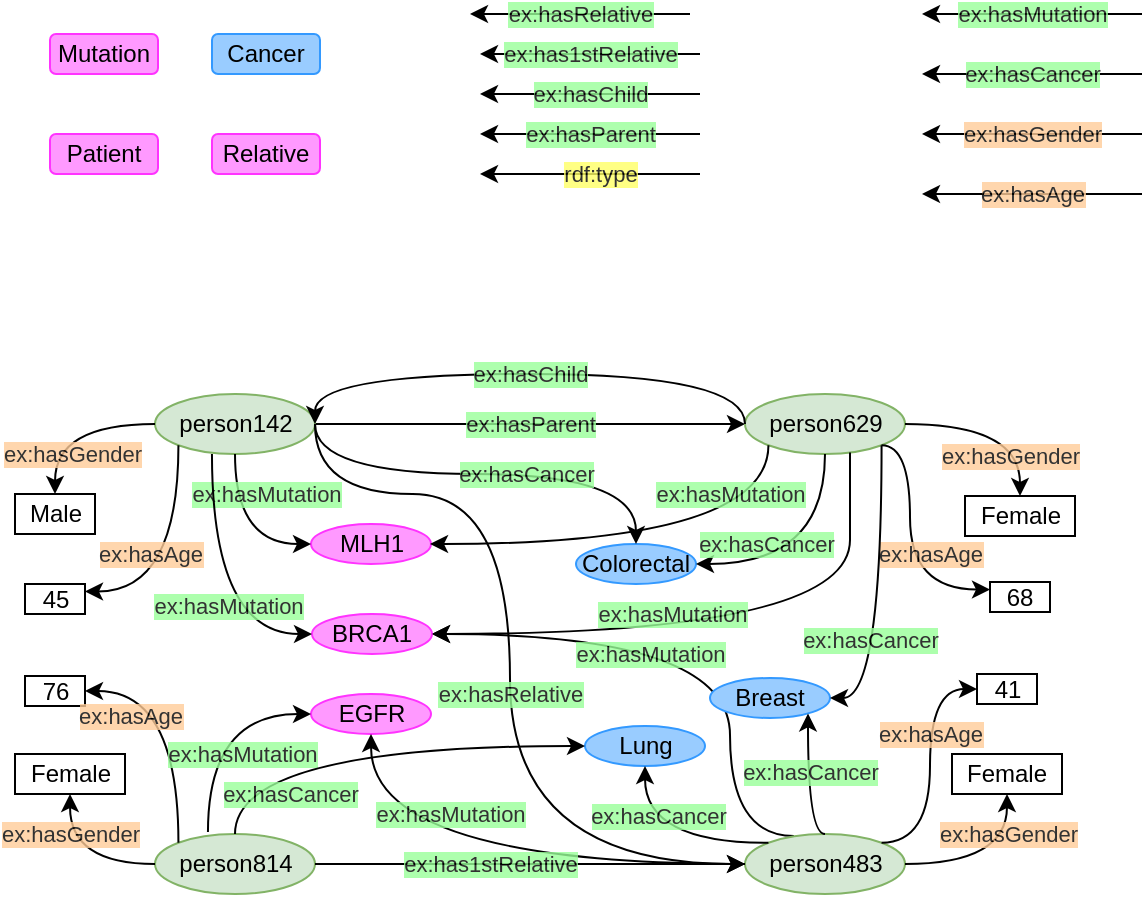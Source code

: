 <mxfile version="20.4.0" type="github">
  <diagram id="WPSB-9t8h4fIo2IHt0P5" name="Page-1">
    <mxGraphModel dx="1151" dy="782" grid="1" gridSize="10" guides="1" tooltips="1" connect="1" arrows="1" fold="1" page="1" pageScale="1" pageWidth="850" pageHeight="1100" math="0" shadow="0">
      <root>
        <mxCell id="0" />
        <mxCell id="1" parent="0" />
        <mxCell id="_h5XpuyKjl5ZHz13857e-96" value="ex:hasMutation" style="edgeStyle=orthogonalEdgeStyle;rounded=0;orthogonalLoop=1;jettySize=auto;html=1;curved=1;labelBackgroundColor=#99FF99;entryX=1;entryY=0.5;entryDx=0;entryDy=0;textOpacity=80;exitX=0.306;exitY=0.033;exitDx=0;exitDy=0;exitPerimeter=0;" parent="1" source="_h5XpuyKjl5ZHz13857e-45" target="_h5XpuyKjl5ZHz13857e-40" edge="1">
          <mxGeometry x="0.227" y="10" relative="1" as="geometry">
            <mxPoint x="560" y="500" as="sourcePoint" />
            <mxPoint x="673.5" y="110" as="targetPoint" />
            <Array as="points">
              <mxPoint x="540" y="501" />
              <mxPoint x="540" y="400" />
            </Array>
            <mxPoint as="offset" />
          </mxGeometry>
        </mxCell>
        <mxCell id="_h5XpuyKjl5ZHz13857e-3" value="ex:hasParent" style="edgeStyle=orthogonalEdgeStyle;rounded=0;orthogonalLoop=1;jettySize=auto;html=1;exitX=1;exitY=0.5;exitDx=0;exitDy=0;curved=1;labelBackgroundColor=#99FF99;entryX=0;entryY=0.5;entryDx=0;entryDy=0;textOpacity=80;" parent="1" source="_h5XpuyKjl5ZHz13857e-1" target="_h5XpuyKjl5ZHz13857e-2" edge="1">
          <mxGeometry relative="1" as="geometry">
            <Array as="points">
              <mxPoint x="437.5" y="295" />
              <mxPoint x="437.5" y="295" />
            </Array>
          </mxGeometry>
        </mxCell>
        <mxCell id="_h5XpuyKjl5ZHz13857e-1" value="person142" style="ellipse;whiteSpace=wrap;html=1;fillColor=#d5e8d4;strokeColor=#82b366;" parent="1" vertex="1">
          <mxGeometry x="252.5" y="280" width="80" height="30" as="geometry" />
        </mxCell>
        <mxCell id="_h5XpuyKjl5ZHz13857e-2" value="person629" style="ellipse;whiteSpace=wrap;html=1;fillColor=#d5e8d4;strokeColor=#82b366;" parent="1" vertex="1">
          <mxGeometry x="547.5" y="280" width="80" height="30" as="geometry" />
        </mxCell>
        <mxCell id="_h5XpuyKjl5ZHz13857e-12" value="&lt;span data-reactroot=&quot;&quot; class=&quot;notion-enable-hover&quot; data-token-index=&quot;0&quot; style=&quot;&quot;&gt;Male&lt;/span&gt;" style="rounded=0;whiteSpace=wrap;html=1;" parent="1" vertex="1">
          <mxGeometry x="182.5" y="330" width="40" height="20" as="geometry" />
        </mxCell>
        <mxCell id="_h5XpuyKjl5ZHz13857e-24" value="45" style="rounded=0;whiteSpace=wrap;html=1;" parent="1" vertex="1">
          <mxGeometry x="187.5" y="375" width="30" height="15" as="geometry" />
        </mxCell>
        <mxCell id="_h5XpuyKjl5ZHz13857e-29" value="&lt;span data-reactroot=&quot;&quot; class=&quot;notion-enable-hover&quot; data-token-index=&quot;0&quot; style=&quot;&quot;&gt;Female&lt;/span&gt;" style="rounded=0;whiteSpace=wrap;html=1;" parent="1" vertex="1">
          <mxGeometry x="657.5" y="331" width="55" height="20" as="geometry" />
        </mxCell>
        <mxCell id="_h5XpuyKjl5ZHz13857e-31" value="ex:hasMutation" style="edgeStyle=orthogonalEdgeStyle;rounded=0;orthogonalLoop=1;jettySize=auto;html=1;exitX=0;exitY=0.5;exitDx=0;exitDy=0;curved=1;labelBackgroundColor=#99FF99;entryX=1;entryY=0.5;entryDx=0;entryDy=0;textOpacity=80;" parent="1" edge="1">
          <mxGeometry relative="1" as="geometry">
            <mxPoint x="746" y="90" as="sourcePoint" />
            <mxPoint x="636" y="90" as="targetPoint" />
          </mxGeometry>
        </mxCell>
        <mxCell id="_h5XpuyKjl5ZHz13857e-34" value="ex:hasCancer" style="edgeStyle=orthogonalEdgeStyle;rounded=0;orthogonalLoop=1;jettySize=auto;html=1;exitX=0;exitY=0.5;exitDx=0;exitDy=0;curved=1;labelBackgroundColor=#99FF99;entryX=1;entryY=0.5;entryDx=0;entryDy=0;textOpacity=80;" parent="1" edge="1">
          <mxGeometry relative="1" as="geometry">
            <mxPoint x="746" y="120" as="sourcePoint" />
            <mxPoint x="636" y="120" as="targetPoint" />
          </mxGeometry>
        </mxCell>
        <mxCell id="_h5XpuyKjl5ZHz13857e-35" value="&lt;span style=&quot;&quot;&gt;ex:hasGender&lt;/span&gt;" style="edgeStyle=orthogonalEdgeStyle;rounded=0;orthogonalLoop=1;jettySize=auto;html=1;exitX=0;exitY=0.5;exitDx=0;exitDy=0;curved=1;labelBackgroundColor=#FFCC99;entryX=1;entryY=0.5;entryDx=0;entryDy=0;textOpacity=80;" parent="1" edge="1">
          <mxGeometry relative="1" as="geometry">
            <mxPoint x="746" y="150" as="sourcePoint" />
            <mxPoint x="636" y="150" as="targetPoint" />
          </mxGeometry>
        </mxCell>
        <mxCell id="_h5XpuyKjl5ZHz13857e-36" value="&lt;span style=&quot;&quot;&gt;ex:hasAge&lt;/span&gt;" style="edgeStyle=orthogonalEdgeStyle;rounded=0;orthogonalLoop=1;jettySize=auto;html=1;exitX=0;exitY=0.5;exitDx=0;exitDy=0;curved=1;labelBackgroundColor=#FFCC99;entryX=1;entryY=0.5;entryDx=0;entryDy=0;textOpacity=80;" parent="1" edge="1">
          <mxGeometry relative="1" as="geometry">
            <mxPoint x="746" y="180" as="sourcePoint" />
            <mxPoint x="636" y="180" as="targetPoint" />
          </mxGeometry>
        </mxCell>
        <mxCell id="_h5XpuyKjl5ZHz13857e-40" value="BRCA1" style="ellipse;whiteSpace=wrap;html=1;fillColor=#FF99FF;strokeColor=#FF33FF;" parent="1" vertex="1">
          <mxGeometry x="331" y="390" width="60" height="20" as="geometry" />
        </mxCell>
        <mxCell id="_h5XpuyKjl5ZHz13857e-41" value="MLH1" style="ellipse;whiteSpace=wrap;html=1;fillColor=#FF99FF;strokeColor=#FF33FF;" parent="1" vertex="1">
          <mxGeometry x="330.5" y="345" width="60" height="20" as="geometry" />
        </mxCell>
        <mxCell id="_h5XpuyKjl5ZHz13857e-44" value="ex:hasRelative" style="edgeStyle=orthogonalEdgeStyle;rounded=0;orthogonalLoop=1;jettySize=auto;html=1;exitX=0;exitY=0.5;exitDx=0;exitDy=0;curved=1;labelBackgroundColor=#99FF99;entryX=1;entryY=0.5;entryDx=0;entryDy=0;textOpacity=80;" parent="1" edge="1">
          <mxGeometry relative="1" as="geometry">
            <mxPoint x="520" y="90" as="sourcePoint" />
            <mxPoint x="410" y="90" as="targetPoint" />
          </mxGeometry>
        </mxCell>
        <mxCell id="_h5XpuyKjl5ZHz13857e-45" value="person483" style="ellipse;whiteSpace=wrap;html=1;fillColor=#d5e8d4;strokeColor=#82b366;" parent="1" vertex="1">
          <mxGeometry x="547.5" y="500" width="80" height="30" as="geometry" />
        </mxCell>
        <mxCell id="_h5XpuyKjl5ZHz13857e-47" value="person814" style="ellipse;whiteSpace=wrap;html=1;fillColor=#d5e8d4;strokeColor=#82b366;" parent="1" vertex="1">
          <mxGeometry x="252.5" y="500" width="80" height="30" as="geometry" />
        </mxCell>
        <mxCell id="_h5XpuyKjl5ZHz13857e-48" value="68" style="rounded=0;whiteSpace=wrap;html=1;" parent="1" vertex="1">
          <mxGeometry x="670" y="374" width="30" height="15" as="geometry" />
        </mxCell>
        <mxCell id="_h5XpuyKjl5ZHz13857e-51" value="Lung" style="ellipse;whiteSpace=wrap;html=1;fillColor=#99CCFF;strokeColor=#3399FF;" parent="1" vertex="1">
          <mxGeometry x="467.5" y="446" width="60" height="20" as="geometry" />
        </mxCell>
        <mxCell id="_h5XpuyKjl5ZHz13857e-52" value="Breast" style="ellipse;whiteSpace=wrap;html=1;fillColor=#99CCFF;strokeColor=#3399FF;" parent="1" vertex="1">
          <mxGeometry x="530" y="422" width="60" height="20" as="geometry" />
        </mxCell>
        <mxCell id="_h5XpuyKjl5ZHz13857e-53" value="Colorectal" style="ellipse;whiteSpace=wrap;html=1;fillColor=#99CCFF;strokeColor=#3399FF;" parent="1" vertex="1">
          <mxGeometry x="463" y="355" width="60" height="20" as="geometry" />
        </mxCell>
        <mxCell id="_h5XpuyKjl5ZHz13857e-56" value="Cancer" style="rounded=1;whiteSpace=wrap;html=1;fillColor=#99CCFF;strokeColor=#3399FF;" parent="1" vertex="1">
          <mxGeometry x="281" y="100" width="54" height="20" as="geometry" />
        </mxCell>
        <mxCell id="_h5XpuyKjl5ZHz13857e-57" value="Mutation" style="rounded=1;whiteSpace=wrap;html=1;fillColor=#FF99FF;strokeColor=#FF33FF;" parent="1" vertex="1">
          <mxGeometry x="200" y="100" width="54" height="20" as="geometry" />
        </mxCell>
        <mxCell id="_h5XpuyKjl5ZHz13857e-59" value="EGFR" style="ellipse;whiteSpace=wrap;html=1;fillColor=#FF99FF;strokeColor=#FF33FF;" parent="1" vertex="1">
          <mxGeometry x="330.5" y="430" width="60" height="20" as="geometry" />
        </mxCell>
        <mxCell id="_h5XpuyKjl5ZHz13857e-60" value="ex:has1stRelative" style="edgeStyle=orthogonalEdgeStyle;rounded=0;orthogonalLoop=1;jettySize=auto;html=1;exitX=0;exitY=0.5;exitDx=0;exitDy=0;curved=1;labelBackgroundColor=#99FF99;entryX=1;entryY=0.5;entryDx=0;entryDy=0;textOpacity=80;" parent="1" edge="1">
          <mxGeometry relative="1" as="geometry">
            <mxPoint x="525" y="110" as="sourcePoint" />
            <mxPoint x="415" y="110" as="targetPoint" />
          </mxGeometry>
        </mxCell>
        <mxCell id="_h5XpuyKjl5ZHz13857e-61" value="ex:hasChild" style="edgeStyle=orthogonalEdgeStyle;rounded=0;orthogonalLoop=1;jettySize=auto;html=1;exitX=0;exitY=0.5;exitDx=0;exitDy=0;curved=1;labelBackgroundColor=#99FF99;entryX=1;entryY=0.5;entryDx=0;entryDy=0;textOpacity=80;" parent="1" edge="1">
          <mxGeometry relative="1" as="geometry">
            <mxPoint x="525" y="130" as="sourcePoint" />
            <mxPoint x="415" y="130" as="targetPoint" />
            <Array as="points">
              <mxPoint x="460" y="130" />
              <mxPoint x="460" y="130" />
            </Array>
          </mxGeometry>
        </mxCell>
        <mxCell id="_h5XpuyKjl5ZHz13857e-62" value="ex:hasChild" style="edgeStyle=orthogonalEdgeStyle;rounded=0;orthogonalLoop=1;jettySize=auto;html=1;exitX=0;exitY=0.5;exitDx=0;exitDy=0;curved=1;labelBackgroundColor=#99FF99;entryX=1;entryY=0.5;entryDx=0;entryDy=0;textOpacity=80;" parent="1" source="_h5XpuyKjl5ZHz13857e-2" target="_h5XpuyKjl5ZHz13857e-1" edge="1">
          <mxGeometry relative="1" as="geometry">
            <mxPoint x="487.5" y="265" as="sourcePoint" />
            <mxPoint x="377.5" y="265" as="targetPoint" />
            <Array as="points">
              <mxPoint x="548" y="270" />
              <mxPoint x="333" y="270" />
            </Array>
          </mxGeometry>
        </mxCell>
        <mxCell id="_h5XpuyKjl5ZHz13857e-63" value="ex:hasParent" style="edgeStyle=orthogonalEdgeStyle;rounded=0;orthogonalLoop=1;jettySize=auto;html=1;exitX=0;exitY=0.5;exitDx=0;exitDy=0;curved=1;labelBackgroundColor=#99FF99;entryX=1;entryY=0.5;entryDx=0;entryDy=0;textOpacity=80;" parent="1" edge="1">
          <mxGeometry relative="1" as="geometry">
            <mxPoint x="525" y="150" as="sourcePoint" />
            <mxPoint x="415" y="150" as="targetPoint" />
            <Array as="points">
              <mxPoint x="460" y="150" />
              <mxPoint x="460" y="150" />
            </Array>
          </mxGeometry>
        </mxCell>
        <mxCell id="_h5XpuyKjl5ZHz13857e-64" value="rdf:type" style="edgeStyle=orthogonalEdgeStyle;rounded=0;orthogonalLoop=1;jettySize=auto;html=1;exitX=0;exitY=0.5;exitDx=0;exitDy=0;curved=1;labelBackgroundColor=#FFFF66;entryX=1;entryY=0.5;entryDx=0;entryDy=0;textOpacity=80;" parent="1" edge="1">
          <mxGeometry x="-0.091" relative="1" as="geometry">
            <mxPoint x="525" y="170" as="sourcePoint" />
            <mxPoint x="415" y="170" as="targetPoint" />
            <Array as="points">
              <mxPoint x="460" y="170" />
              <mxPoint x="460" y="170" />
            </Array>
            <mxPoint as="offset" />
          </mxGeometry>
        </mxCell>
        <mxCell id="_h5XpuyKjl5ZHz13857e-75" value="&lt;span style=&quot;&quot;&gt;ex:hasAge&lt;/span&gt;" style="edgeStyle=orthogonalEdgeStyle;rounded=0;orthogonalLoop=1;jettySize=auto;html=1;exitX=0;exitY=1;exitDx=0;exitDy=0;curved=1;labelBackgroundColor=#FFCC99;entryX=1;entryY=0.25;entryDx=0;entryDy=0;textOpacity=80;" parent="1" source="_h5XpuyKjl5ZHz13857e-1" target="_h5XpuyKjl5ZHz13857e-24" edge="1">
          <mxGeometry x="-0.093" y="-14" relative="1" as="geometry">
            <mxPoint x="797.5" y="230" as="sourcePoint" />
            <mxPoint x="687.5" y="230" as="targetPoint" />
            <Array as="points">
              <mxPoint x="264" y="379" />
            </Array>
            <mxPoint as="offset" />
          </mxGeometry>
        </mxCell>
        <mxCell id="_h5XpuyKjl5ZHz13857e-77" value="&lt;span style=&quot;&quot;&gt;ex:hasAge&lt;/span&gt;" style="edgeStyle=orthogonalEdgeStyle;rounded=0;orthogonalLoop=1;jettySize=auto;html=1;exitX=1;exitY=1;exitDx=0;exitDy=0;curved=1;labelBackgroundColor=#FFCC99;entryX=0;entryY=0.25;entryDx=0;entryDy=0;textOpacity=80;" parent="1" source="_h5XpuyKjl5ZHz13857e-2" target="_h5XpuyKjl5ZHz13857e-48" edge="1">
          <mxGeometry x="0.086" y="10" relative="1" as="geometry">
            <mxPoint x="797.5" y="230" as="sourcePoint" />
            <mxPoint x="687.5" y="230" as="targetPoint" />
            <mxPoint as="offset" />
            <Array as="points">
              <mxPoint x="630" y="306" />
              <mxPoint x="630" y="378" />
            </Array>
          </mxGeometry>
        </mxCell>
        <mxCell id="_h5XpuyKjl5ZHz13857e-78" value="&lt;span style=&quot;&quot;&gt;ex:hasGender&lt;/span&gt;" style="edgeStyle=orthogonalEdgeStyle;rounded=0;orthogonalLoop=1;jettySize=auto;html=1;curved=1;labelBackgroundColor=#FFCC99;textOpacity=80;exitX=1;exitY=0.5;exitDx=0;exitDy=0;entryX=0.5;entryY=0;entryDx=0;entryDy=0;" parent="1" source="_h5XpuyKjl5ZHz13857e-2" target="_h5XpuyKjl5ZHz13857e-29" edge="1">
          <mxGeometry x="0.551" y="-5" relative="1" as="geometry">
            <mxPoint x="797.5" y="200" as="sourcePoint" />
            <mxPoint x="670" y="370" as="targetPoint" />
            <Array as="points">
              <mxPoint x="685" y="295" />
            </Array>
            <mxPoint y="1" as="offset" />
          </mxGeometry>
        </mxCell>
        <mxCell id="_h5XpuyKjl5ZHz13857e-79" value="&lt;span data-reactroot=&quot;&quot; class=&quot;notion-enable-hover&quot; data-token-index=&quot;0&quot; style=&quot;&quot;&gt;Female&lt;/span&gt;" style="rounded=0;whiteSpace=wrap;html=1;" parent="1" vertex="1">
          <mxGeometry x="651" y="460" width="55" height="20" as="geometry" />
        </mxCell>
        <mxCell id="_h5XpuyKjl5ZHz13857e-80" value="41" style="rounded=0;whiteSpace=wrap;html=1;" parent="1" vertex="1">
          <mxGeometry x="663.5" y="420" width="30" height="15" as="geometry" />
        </mxCell>
        <mxCell id="_h5XpuyKjl5ZHz13857e-82" value="&lt;span style=&quot;&quot;&gt;ex:hasGender&lt;/span&gt;" style="edgeStyle=orthogonalEdgeStyle;rounded=0;orthogonalLoop=1;jettySize=auto;html=1;exitX=1;exitY=0.5;exitDx=0;exitDy=0;curved=1;labelBackgroundColor=#FFCC99;entryX=0.5;entryY=1;entryDx=0;entryDy=0;textOpacity=80;" parent="1" source="_h5XpuyKjl5ZHz13857e-45" target="_h5XpuyKjl5ZHz13857e-79" edge="1">
          <mxGeometry x="0.535" relative="1" as="geometry">
            <mxPoint x="797.5" y="200" as="sourcePoint" />
            <mxPoint x="687.5" y="200" as="targetPoint" />
            <mxPoint as="offset" />
          </mxGeometry>
        </mxCell>
        <mxCell id="_h5XpuyKjl5ZHz13857e-83" value="&lt;span style=&quot;&quot;&gt;ex:hasAge&lt;/span&gt;" style="edgeStyle=orthogonalEdgeStyle;rounded=0;orthogonalLoop=1;jettySize=auto;html=1;exitX=1;exitY=0;exitDx=0;exitDy=0;curved=1;labelBackgroundColor=#FFCC99;entryX=0;entryY=0.5;entryDx=0;entryDy=0;textOpacity=80;" parent="1" source="_h5XpuyKjl5ZHz13857e-45" target="_h5XpuyKjl5ZHz13857e-80" edge="1">
          <mxGeometry x="0.262" relative="1" as="geometry">
            <mxPoint x="797.5" y="230" as="sourcePoint" />
            <mxPoint x="687.5" y="230" as="targetPoint" />
            <Array as="points">
              <mxPoint x="640" y="504" />
              <mxPoint x="640" y="428" />
            </Array>
            <mxPoint as="offset" />
          </mxGeometry>
        </mxCell>
        <mxCell id="_h5XpuyKjl5ZHz13857e-84" value="&lt;span data-reactroot=&quot;&quot; class=&quot;notion-enable-hover&quot; data-token-index=&quot;0&quot; style=&quot;&quot;&gt;Female&lt;/span&gt;" style="rounded=0;whiteSpace=wrap;html=1;" parent="1" vertex="1">
          <mxGeometry x="182.5" y="460" width="55" height="20" as="geometry" />
        </mxCell>
        <mxCell id="_h5XpuyKjl5ZHz13857e-85" value="76" style="rounded=0;whiteSpace=wrap;html=1;" parent="1" vertex="1">
          <mxGeometry x="187.5" y="421" width="30" height="15" as="geometry" />
        </mxCell>
        <mxCell id="_h5XpuyKjl5ZHz13857e-86" value="&lt;span style=&quot;&quot;&gt;ex:hasAge&lt;/span&gt;" style="edgeStyle=orthogonalEdgeStyle;rounded=0;orthogonalLoop=1;jettySize=auto;html=1;exitX=0;exitY=0;exitDx=0;exitDy=0;curved=1;labelBackgroundColor=#FFCC99;entryX=1;entryY=0.5;entryDx=0;entryDy=0;textOpacity=80;" parent="1" source="_h5XpuyKjl5ZHz13857e-47" target="_h5XpuyKjl5ZHz13857e-85" edge="1">
          <mxGeometry x="0.633" y="12" relative="1" as="geometry">
            <mxPoint x="797.5" y="230" as="sourcePoint" />
            <mxPoint x="687.5" y="230" as="targetPoint" />
            <Array as="points">
              <mxPoint x="264" y="429" />
            </Array>
            <mxPoint as="offset" />
          </mxGeometry>
        </mxCell>
        <mxCell id="_h5XpuyKjl5ZHz13857e-88" value="&lt;span style=&quot;&quot;&gt;ex:hasGender&lt;/span&gt;" style="edgeStyle=orthogonalEdgeStyle;rounded=0;orthogonalLoop=1;jettySize=auto;html=1;exitX=0;exitY=0.5;exitDx=0;exitDy=0;curved=1;labelBackgroundColor=#FFCC99;entryX=0.5;entryY=1;entryDx=0;entryDy=0;textOpacity=80;" parent="1" source="_h5XpuyKjl5ZHz13857e-47" target="_h5XpuyKjl5ZHz13857e-84" edge="1">
          <mxGeometry x="0.5" relative="1" as="geometry">
            <mxPoint x="797.5" y="200" as="sourcePoint" />
            <mxPoint x="687.5" y="200" as="targetPoint" />
            <mxPoint as="offset" />
          </mxGeometry>
        </mxCell>
        <mxCell id="_h5XpuyKjl5ZHz13857e-89" value="ex:hasMutation" style="edgeStyle=orthogonalEdgeStyle;rounded=0;orthogonalLoop=1;jettySize=auto;html=1;exitX=0.5;exitY=1;exitDx=0;exitDy=0;curved=1;labelBackgroundColor=#99FF99;entryX=0;entryY=0.5;entryDx=0;entryDy=0;textOpacity=80;" parent="1" source="_h5XpuyKjl5ZHz13857e-1" target="_h5XpuyKjl5ZHz13857e-41" edge="1">
          <mxGeometry x="-0.524" y="15" relative="1" as="geometry">
            <mxPoint x="783.5" y="110" as="sourcePoint" />
            <mxPoint x="673.5" y="110" as="targetPoint" />
            <mxPoint as="offset" />
          </mxGeometry>
        </mxCell>
        <mxCell id="_h5XpuyKjl5ZHz13857e-91" value="ex:hasMutation" style="edgeStyle=orthogonalEdgeStyle;rounded=0;orthogonalLoop=1;jettySize=auto;html=1;exitX=0;exitY=1;exitDx=0;exitDy=0;curved=1;labelBackgroundColor=#99FF99;entryX=0.992;entryY=0.5;entryDx=0;entryDy=0;textOpacity=80;entryPerimeter=0;" parent="1" source="_h5XpuyKjl5ZHz13857e-2" target="_h5XpuyKjl5ZHz13857e-41" edge="1">
          <mxGeometry x="-0.777" y="-19" relative="1" as="geometry">
            <mxPoint x="783.5" y="110" as="sourcePoint" />
            <mxPoint x="673.5" y="110" as="targetPoint" />
            <Array as="points">
              <mxPoint x="559" y="355" />
            </Array>
            <mxPoint as="offset" />
          </mxGeometry>
        </mxCell>
        <mxCell id="_h5XpuyKjl5ZHz13857e-92" value="ex:hasMutation" style="edgeStyle=orthogonalEdgeStyle;rounded=0;orthogonalLoop=1;jettySize=auto;html=1;curved=1;labelBackgroundColor=#99FF99;entryX=1;entryY=0.5;entryDx=0;entryDy=0;textOpacity=80;" parent="1" target="_h5XpuyKjl5ZHz13857e-40" edge="1">
          <mxGeometry x="0.22" y="-10" relative="1" as="geometry">
            <mxPoint x="600" y="310" as="sourcePoint" />
            <mxPoint x="673.5" y="110" as="targetPoint" />
            <Array as="points">
              <mxPoint x="600" y="306" />
              <mxPoint x="600" y="400" />
            </Array>
            <mxPoint as="offset" />
          </mxGeometry>
        </mxCell>
        <mxCell id="_h5XpuyKjl5ZHz13857e-94" value="ex:hasCancer" style="edgeStyle=orthogonalEdgeStyle;rounded=0;orthogonalLoop=1;jettySize=auto;html=1;exitX=0.5;exitY=1;exitDx=0;exitDy=0;curved=1;labelBackgroundColor=#99FF99;textOpacity=80;entryX=1;entryY=0.5;entryDx=0;entryDy=0;" parent="1" source="_h5XpuyKjl5ZHz13857e-2" edge="1" target="_h5XpuyKjl5ZHz13857e-53">
          <mxGeometry x="0.442" y="-10" relative="1" as="geometry">
            <mxPoint x="783.5" y="140" as="sourcePoint" />
            <mxPoint x="530" y="360" as="targetPoint" />
            <Array as="points">
              <mxPoint x="588" y="365" />
            </Array>
            <mxPoint x="1" as="offset" />
          </mxGeometry>
        </mxCell>
        <mxCell id="_h5XpuyKjl5ZHz13857e-98" value="ex:hasCancer" style="edgeStyle=orthogonalEdgeStyle;rounded=0;orthogonalLoop=1;jettySize=auto;html=1;exitX=0.5;exitY=0;exitDx=0;exitDy=0;curved=1;labelBackgroundColor=#99FF99;textOpacity=80;" parent="1" source="_h5XpuyKjl5ZHz13857e-45" target="_h5XpuyKjl5ZHz13857e-52" edge="1">
          <mxGeometry x="0.189" y="-1" relative="1" as="geometry">
            <mxPoint x="783.5" y="140" as="sourcePoint" />
            <mxPoint x="587.5" y="410" as="targetPoint" />
            <Array as="points">
              <mxPoint x="579" y="500" />
            </Array>
            <mxPoint y="1" as="offset" />
          </mxGeometry>
        </mxCell>
        <mxCell id="_h5XpuyKjl5ZHz13857e-100" value="ex:hasMutation" style="edgeStyle=orthogonalEdgeStyle;rounded=0;orthogonalLoop=1;jettySize=auto;html=1;exitX=0.331;exitY=-0.033;exitDx=0;exitDy=0;curved=1;labelBackgroundColor=#99FF99;entryX=0;entryY=0.5;entryDx=0;entryDy=0;textOpacity=80;exitPerimeter=0;" parent="1" source="_h5XpuyKjl5ZHz13857e-47" target="_h5XpuyKjl5ZHz13857e-59" edge="1">
          <mxGeometry x="0.38" y="-20" relative="1" as="geometry">
            <mxPoint x="783.5" y="110" as="sourcePoint" />
            <mxPoint x="673.5" y="110" as="targetPoint" />
            <Array as="points">
              <mxPoint x="279" y="440" />
            </Array>
            <mxPoint as="offset" />
          </mxGeometry>
        </mxCell>
        <mxCell id="_h5XpuyKjl5ZHz13857e-101" value="ex:hasCancer" style="edgeStyle=orthogonalEdgeStyle;rounded=0;orthogonalLoop=1;jettySize=auto;html=1;exitX=0.5;exitY=0;exitDx=0;exitDy=0;curved=1;labelBackgroundColor=#99FF99;entryX=0;entryY=0.5;entryDx=0;entryDy=0;textOpacity=80;" parent="1" source="_h5XpuyKjl5ZHz13857e-47" target="_h5XpuyKjl5ZHz13857e-51" edge="1">
          <mxGeometry x="-0.347" y="-24" relative="1" as="geometry">
            <mxPoint x="783.5" y="140" as="sourcePoint" />
            <mxPoint x="673.5" y="140" as="targetPoint" />
            <Array as="points">
              <mxPoint x="293" y="456" />
            </Array>
            <mxPoint as="offset" />
          </mxGeometry>
        </mxCell>
        <mxCell id="_h5XpuyKjl5ZHz13857e-102" value="Patient" style="rounded=1;whiteSpace=wrap;html=1;fillColor=#FF99FF;strokeColor=#FF33FF;" parent="1" vertex="1">
          <mxGeometry x="200" y="150" width="54" height="20" as="geometry" />
        </mxCell>
        <mxCell id="_h5XpuyKjl5ZHz13857e-103" value="Relative" style="rounded=1;whiteSpace=wrap;html=1;fillColor=#FF99FF;strokeColor=#FF33FF;" parent="1" vertex="1">
          <mxGeometry x="281" y="150" width="54" height="20" as="geometry" />
        </mxCell>
        <mxCell id="_h5XpuyKjl5ZHz13857e-104" value="ex:hasMutation" style="edgeStyle=orthogonalEdgeStyle;rounded=0;orthogonalLoop=1;jettySize=auto;html=1;exitX=0;exitY=0.5;exitDx=0;exitDy=0;curved=1;labelBackgroundColor=#99FF99;entryX=0.5;entryY=1;entryDx=0;entryDy=0;textOpacity=80;" parent="1" source="_h5XpuyKjl5ZHz13857e-45" target="_h5XpuyKjl5ZHz13857e-59" edge="1">
          <mxGeometry x="0.177" y="-25" relative="1" as="geometry">
            <mxPoint x="773.5" y="70" as="sourcePoint" />
            <mxPoint x="663.5" y="70" as="targetPoint" />
            <mxPoint x="1" as="offset" />
          </mxGeometry>
        </mxCell>
        <mxCell id="_h5XpuyKjl5ZHz13857e-105" value="ex:hasCancer" style="edgeStyle=orthogonalEdgeStyle;rounded=0;orthogonalLoop=1;jettySize=auto;html=1;exitX=1;exitY=1;exitDx=0;exitDy=0;curved=1;labelBackgroundColor=#99FF99;entryX=1;entryY=0.5;entryDx=0;entryDy=0;textOpacity=80;" parent="1" source="_h5XpuyKjl5ZHz13857e-2" target="_h5XpuyKjl5ZHz13857e-52" edge="1">
          <mxGeometry x="0.272" y="-6" relative="1" as="geometry">
            <mxPoint x="773.5" y="100" as="sourcePoint" />
            <mxPoint x="663.5" y="100" as="targetPoint" />
            <mxPoint as="offset" />
          </mxGeometry>
        </mxCell>
        <mxCell id="_h5XpuyKjl5ZHz13857e-106" value="ex:hasCancer" style="edgeStyle=orthogonalEdgeStyle;rounded=0;orthogonalLoop=1;jettySize=auto;html=1;exitX=0;exitY=0;exitDx=0;exitDy=0;curved=1;labelBackgroundColor=#99FF99;entryX=0.5;entryY=1;entryDx=0;entryDy=0;textOpacity=80;" parent="1" source="_h5XpuyKjl5ZHz13857e-45" target="_h5XpuyKjl5ZHz13857e-51" edge="1">
          <mxGeometry x="0.513" y="-6" relative="1" as="geometry">
            <mxPoint x="773.5" y="100" as="sourcePoint" />
            <mxPoint x="663.5" y="100" as="targetPoint" />
            <mxPoint as="offset" />
          </mxGeometry>
        </mxCell>
        <mxCell id="_h5XpuyKjl5ZHz13857e-67" value="ex:has1stRelative" style="edgeStyle=orthogonalEdgeStyle;rounded=0;orthogonalLoop=1;jettySize=auto;html=1;exitX=1;exitY=0.5;exitDx=0;exitDy=0;curved=1;labelBackgroundColor=#99FF99;entryX=0;entryY=0.5;entryDx=0;entryDy=0;textOpacity=80;" parent="1" source="_h5XpuyKjl5ZHz13857e-47" target="_h5XpuyKjl5ZHz13857e-45" edge="1">
          <mxGeometry x="-0.186" relative="1" as="geometry">
            <mxPoint x="562.5" y="130" as="sourcePoint" />
            <mxPoint x="452.5" y="130" as="targetPoint" />
            <mxPoint as="offset" />
          </mxGeometry>
        </mxCell>
        <mxCell id="_h5XpuyKjl5ZHz13857e-108" value="&lt;span style=&quot;&quot;&gt;ex:hasGender&lt;/span&gt;" style="edgeStyle=orthogonalEdgeStyle;rounded=0;orthogonalLoop=1;jettySize=auto;html=1;exitX=0;exitY=0.5;exitDx=0;exitDy=0;curved=1;labelBackgroundColor=#FFCC99;entryX=0.5;entryY=0;entryDx=0;entryDy=0;textOpacity=80;" parent="1" source="_h5XpuyKjl5ZHz13857e-1" target="_h5XpuyKjl5ZHz13857e-12" edge="1">
          <mxGeometry x="0.529" y="8" relative="1" as="geometry">
            <mxPoint x="756" y="160" as="sourcePoint" />
            <mxPoint x="646" y="160" as="targetPoint" />
            <mxPoint as="offset" />
          </mxGeometry>
        </mxCell>
        <mxCell id="_h5XpuyKjl5ZHz13857e-111" value="ex:hasRelative" style="edgeStyle=orthogonalEdgeStyle;rounded=0;orthogonalLoop=1;jettySize=auto;html=1;exitX=1;exitY=0.5;exitDx=0;exitDy=0;curved=1;labelBackgroundColor=#99FF99;entryX=0;entryY=0.5;entryDx=0;entryDy=0;textOpacity=80;" parent="1" source="_h5XpuyKjl5ZHz13857e-1" target="_h5XpuyKjl5ZHz13857e-45" edge="1">
          <mxGeometry x="0.069" relative="1" as="geometry">
            <mxPoint x="530" y="100" as="sourcePoint" />
            <mxPoint x="420" y="100" as="targetPoint" />
            <Array as="points">
              <mxPoint x="333" y="330" />
              <mxPoint x="430" y="330" />
              <mxPoint x="430" y="515" />
            </Array>
            <mxPoint as="offset" />
          </mxGeometry>
        </mxCell>
        <mxCell id="_h5XpuyKjl5ZHz13857e-112" value="ex:hasCancer" style="edgeStyle=orthogonalEdgeStyle;rounded=0;orthogonalLoop=1;jettySize=auto;html=1;exitX=1;exitY=0.5;exitDx=0;exitDy=0;curved=1;labelBackgroundColor=#99FF99;entryX=0.5;entryY=0;entryDx=0;entryDy=0;textOpacity=80;" parent="1" source="_h5XpuyKjl5ZHz13857e-1" target="_h5XpuyKjl5ZHz13857e-53" edge="1">
          <mxGeometry x="0.182" relative="1" as="geometry">
            <mxPoint x="756" y="130" as="sourcePoint" />
            <mxPoint x="646" y="130" as="targetPoint" />
            <Array as="points">
              <mxPoint x="333" y="320" />
              <mxPoint x="493" y="320" />
            </Array>
            <mxPoint as="offset" />
          </mxGeometry>
        </mxCell>
        <mxCell id="-vlCLtqbj8cr5zJbkJJB-1" value="ex:hasMutation" style="edgeStyle=orthogonalEdgeStyle;rounded=0;orthogonalLoop=1;jettySize=auto;html=1;exitX=0.356;exitY=1;exitDx=0;exitDy=0;curved=1;labelBackgroundColor=#99FF99;entryX=0;entryY=0.5;entryDx=0;entryDy=0;textOpacity=80;exitPerimeter=0;" edge="1" parent="1" source="_h5XpuyKjl5ZHz13857e-1" target="_h5XpuyKjl5ZHz13857e-40">
          <mxGeometry x="0.089" y="8" relative="1" as="geometry">
            <mxPoint x="756" y="100" as="sourcePoint" />
            <mxPoint x="646" y="100" as="targetPoint" />
            <mxPoint as="offset" />
          </mxGeometry>
        </mxCell>
      </root>
    </mxGraphModel>
  </diagram>
</mxfile>
